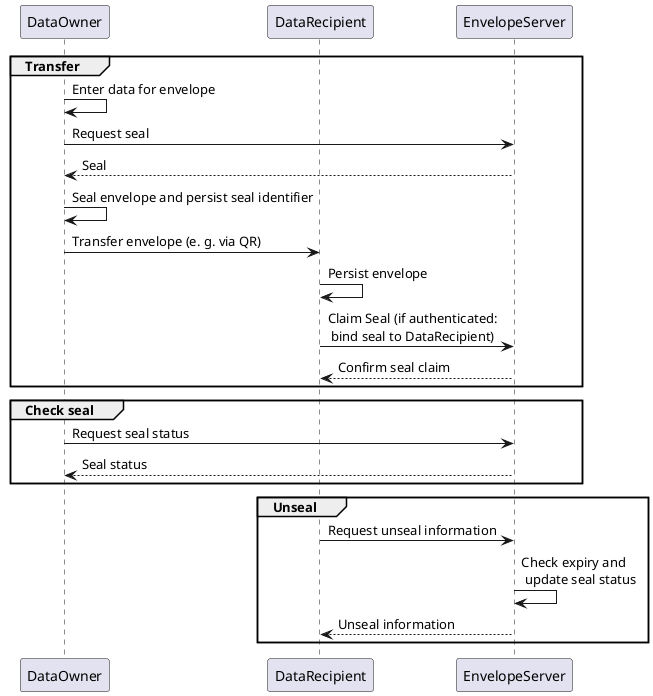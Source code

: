@startuml

participant DataOwner
participant DataRecipient
participant EnvelopeServer

group Transfer
DataOwner -> DataOwner: Enter data for envelope
DataOwner -> EnvelopeServer: Request seal
EnvelopeServer --> DataOwner: Seal
DataOwner -> DataOwner: Seal envelope and persist seal identifier
DataOwner -> DataRecipient: Transfer envelope (e. g. via QR)
DataRecipient -> DataRecipient: Persist envelope
DataRecipient -> EnvelopeServer: Claim Seal (if authenticated:\n bind seal to DataRecipient)
EnvelopeServer --> DataRecipient: Confirm seal claim
end

group Check seal
DataOwner -> EnvelopeServer: Request seal status
EnvelopeServer --> DataOwner: Seal status
end

group Unseal
DataRecipient -> EnvelopeServer: Request unseal information
EnvelopeServer -> EnvelopeServer: Check expiry and\n update seal status
EnvelopeServer --> DataRecipient: Unseal information
end


@enduml